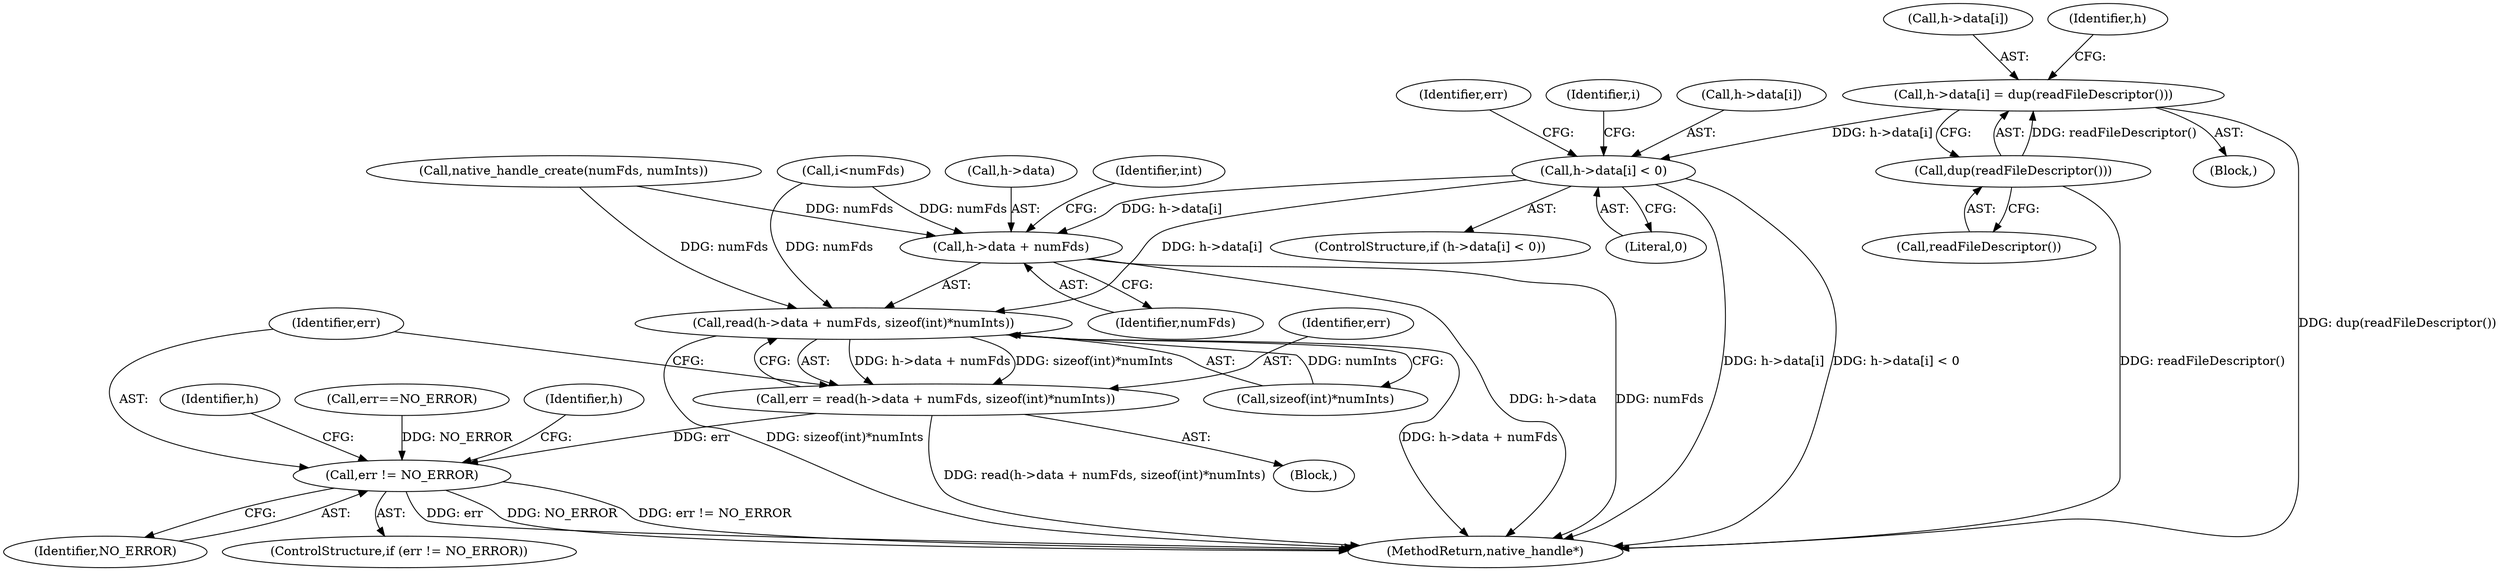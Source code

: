 digraph "1_Android_54cb02ad733fb71b1bdf78590428817fb780aff8@pointer" {
"1000163" [label="(Call,h->data[i] < 0)"];
"1000154" [label="(Call,h->data[i] = dup(readFileDescriptor()))"];
"1000160" [label="(Call,dup(readFileDescriptor()))"];
"1000175" [label="(Call,read(h->data + numFds, sizeof(int)*numInts))"];
"1000173" [label="(Call,err = read(h->data + numFds, sizeof(int)*numInts))"];
"1000186" [label="(Call,err != NO_ERROR)"];
"1000176" [label="(Call,h->data + numFds)"];
"1000155" [label="(Call,h->data[i])"];
"1000154" [label="(Call,h->data[i] = dup(readFileDescriptor()))"];
"1000175" [label="(Call,read(h->data + numFds, sizeof(int)*numInts))"];
"1000186" [label="(Call,err != NO_ERROR)"];
"1000180" [label="(Identifier,numFds)"];
"1000162" [label="(ControlStructure,if (h->data[i] < 0))"];
"1000161" [label="(Call,readFileDescriptor())"];
"1000181" [label="(Call,sizeof(int)*numInts)"];
"1000176" [label="(Call,h->data + numFds)"];
"1000169" [label="(Literal,0)"];
"1000160" [label="(Call,dup(readFileDescriptor()))"];
"1000191" [label="(Identifier,h)"];
"1000166" [label="(Identifier,h)"];
"1000177" [label="(Call,h->data)"];
"1000183" [label="(Identifier,int)"];
"1000153" [label="(Block,)"];
"1000130" [label="(Call,native_handle_create(numFds, numInts))"];
"1000174" [label="(Identifier,err)"];
"1000171" [label="(Identifier,err)"];
"1000185" [label="(ControlStructure,if (err != NO_ERROR))"];
"1000173" [label="(Call,err = read(h->data + numFds, sizeof(int)*numInts))"];
"1000198" [label="(Identifier,h)"];
"1000101" [label="(Block,)"];
"1000152" [label="(Identifier,i)"];
"1000145" [label="(Call,err==NO_ERROR)"];
"1000199" [label="(MethodReturn,native_handle*)"];
"1000187" [label="(Identifier,err)"];
"1000188" [label="(Identifier,NO_ERROR)"];
"1000148" [label="(Call,i<numFds)"];
"1000163" [label="(Call,h->data[i] < 0)"];
"1000164" [label="(Call,h->data[i])"];
"1000163" -> "1000162"  [label="AST: "];
"1000163" -> "1000169"  [label="CFG: "];
"1000164" -> "1000163"  [label="AST: "];
"1000169" -> "1000163"  [label="AST: "];
"1000171" -> "1000163"  [label="CFG: "];
"1000152" -> "1000163"  [label="CFG: "];
"1000163" -> "1000199"  [label="DDG: h->data[i] < 0"];
"1000163" -> "1000199"  [label="DDG: h->data[i]"];
"1000154" -> "1000163"  [label="DDG: h->data[i]"];
"1000163" -> "1000175"  [label="DDG: h->data[i]"];
"1000163" -> "1000176"  [label="DDG: h->data[i]"];
"1000154" -> "1000153"  [label="AST: "];
"1000154" -> "1000160"  [label="CFG: "];
"1000155" -> "1000154"  [label="AST: "];
"1000160" -> "1000154"  [label="AST: "];
"1000166" -> "1000154"  [label="CFG: "];
"1000154" -> "1000199"  [label="DDG: dup(readFileDescriptor())"];
"1000160" -> "1000154"  [label="DDG: readFileDescriptor()"];
"1000160" -> "1000161"  [label="CFG: "];
"1000161" -> "1000160"  [label="AST: "];
"1000160" -> "1000199"  [label="DDG: readFileDescriptor()"];
"1000175" -> "1000173"  [label="AST: "];
"1000175" -> "1000181"  [label="CFG: "];
"1000176" -> "1000175"  [label="AST: "];
"1000181" -> "1000175"  [label="AST: "];
"1000173" -> "1000175"  [label="CFG: "];
"1000175" -> "1000199"  [label="DDG: sizeof(int)*numInts"];
"1000175" -> "1000199"  [label="DDG: h->data + numFds"];
"1000175" -> "1000173"  [label="DDG: h->data + numFds"];
"1000175" -> "1000173"  [label="DDG: sizeof(int)*numInts"];
"1000148" -> "1000175"  [label="DDG: numFds"];
"1000130" -> "1000175"  [label="DDG: numFds"];
"1000181" -> "1000175"  [label="DDG: numInts"];
"1000173" -> "1000101"  [label="AST: "];
"1000174" -> "1000173"  [label="AST: "];
"1000187" -> "1000173"  [label="CFG: "];
"1000173" -> "1000199"  [label="DDG: read(h->data + numFds, sizeof(int)*numInts)"];
"1000173" -> "1000186"  [label="DDG: err"];
"1000186" -> "1000185"  [label="AST: "];
"1000186" -> "1000188"  [label="CFG: "];
"1000187" -> "1000186"  [label="AST: "];
"1000188" -> "1000186"  [label="AST: "];
"1000191" -> "1000186"  [label="CFG: "];
"1000198" -> "1000186"  [label="CFG: "];
"1000186" -> "1000199"  [label="DDG: NO_ERROR"];
"1000186" -> "1000199"  [label="DDG: err != NO_ERROR"];
"1000186" -> "1000199"  [label="DDG: err"];
"1000145" -> "1000186"  [label="DDG: NO_ERROR"];
"1000176" -> "1000180"  [label="CFG: "];
"1000177" -> "1000176"  [label="AST: "];
"1000180" -> "1000176"  [label="AST: "];
"1000183" -> "1000176"  [label="CFG: "];
"1000176" -> "1000199"  [label="DDG: numFds"];
"1000176" -> "1000199"  [label="DDG: h->data"];
"1000148" -> "1000176"  [label="DDG: numFds"];
"1000130" -> "1000176"  [label="DDG: numFds"];
}

